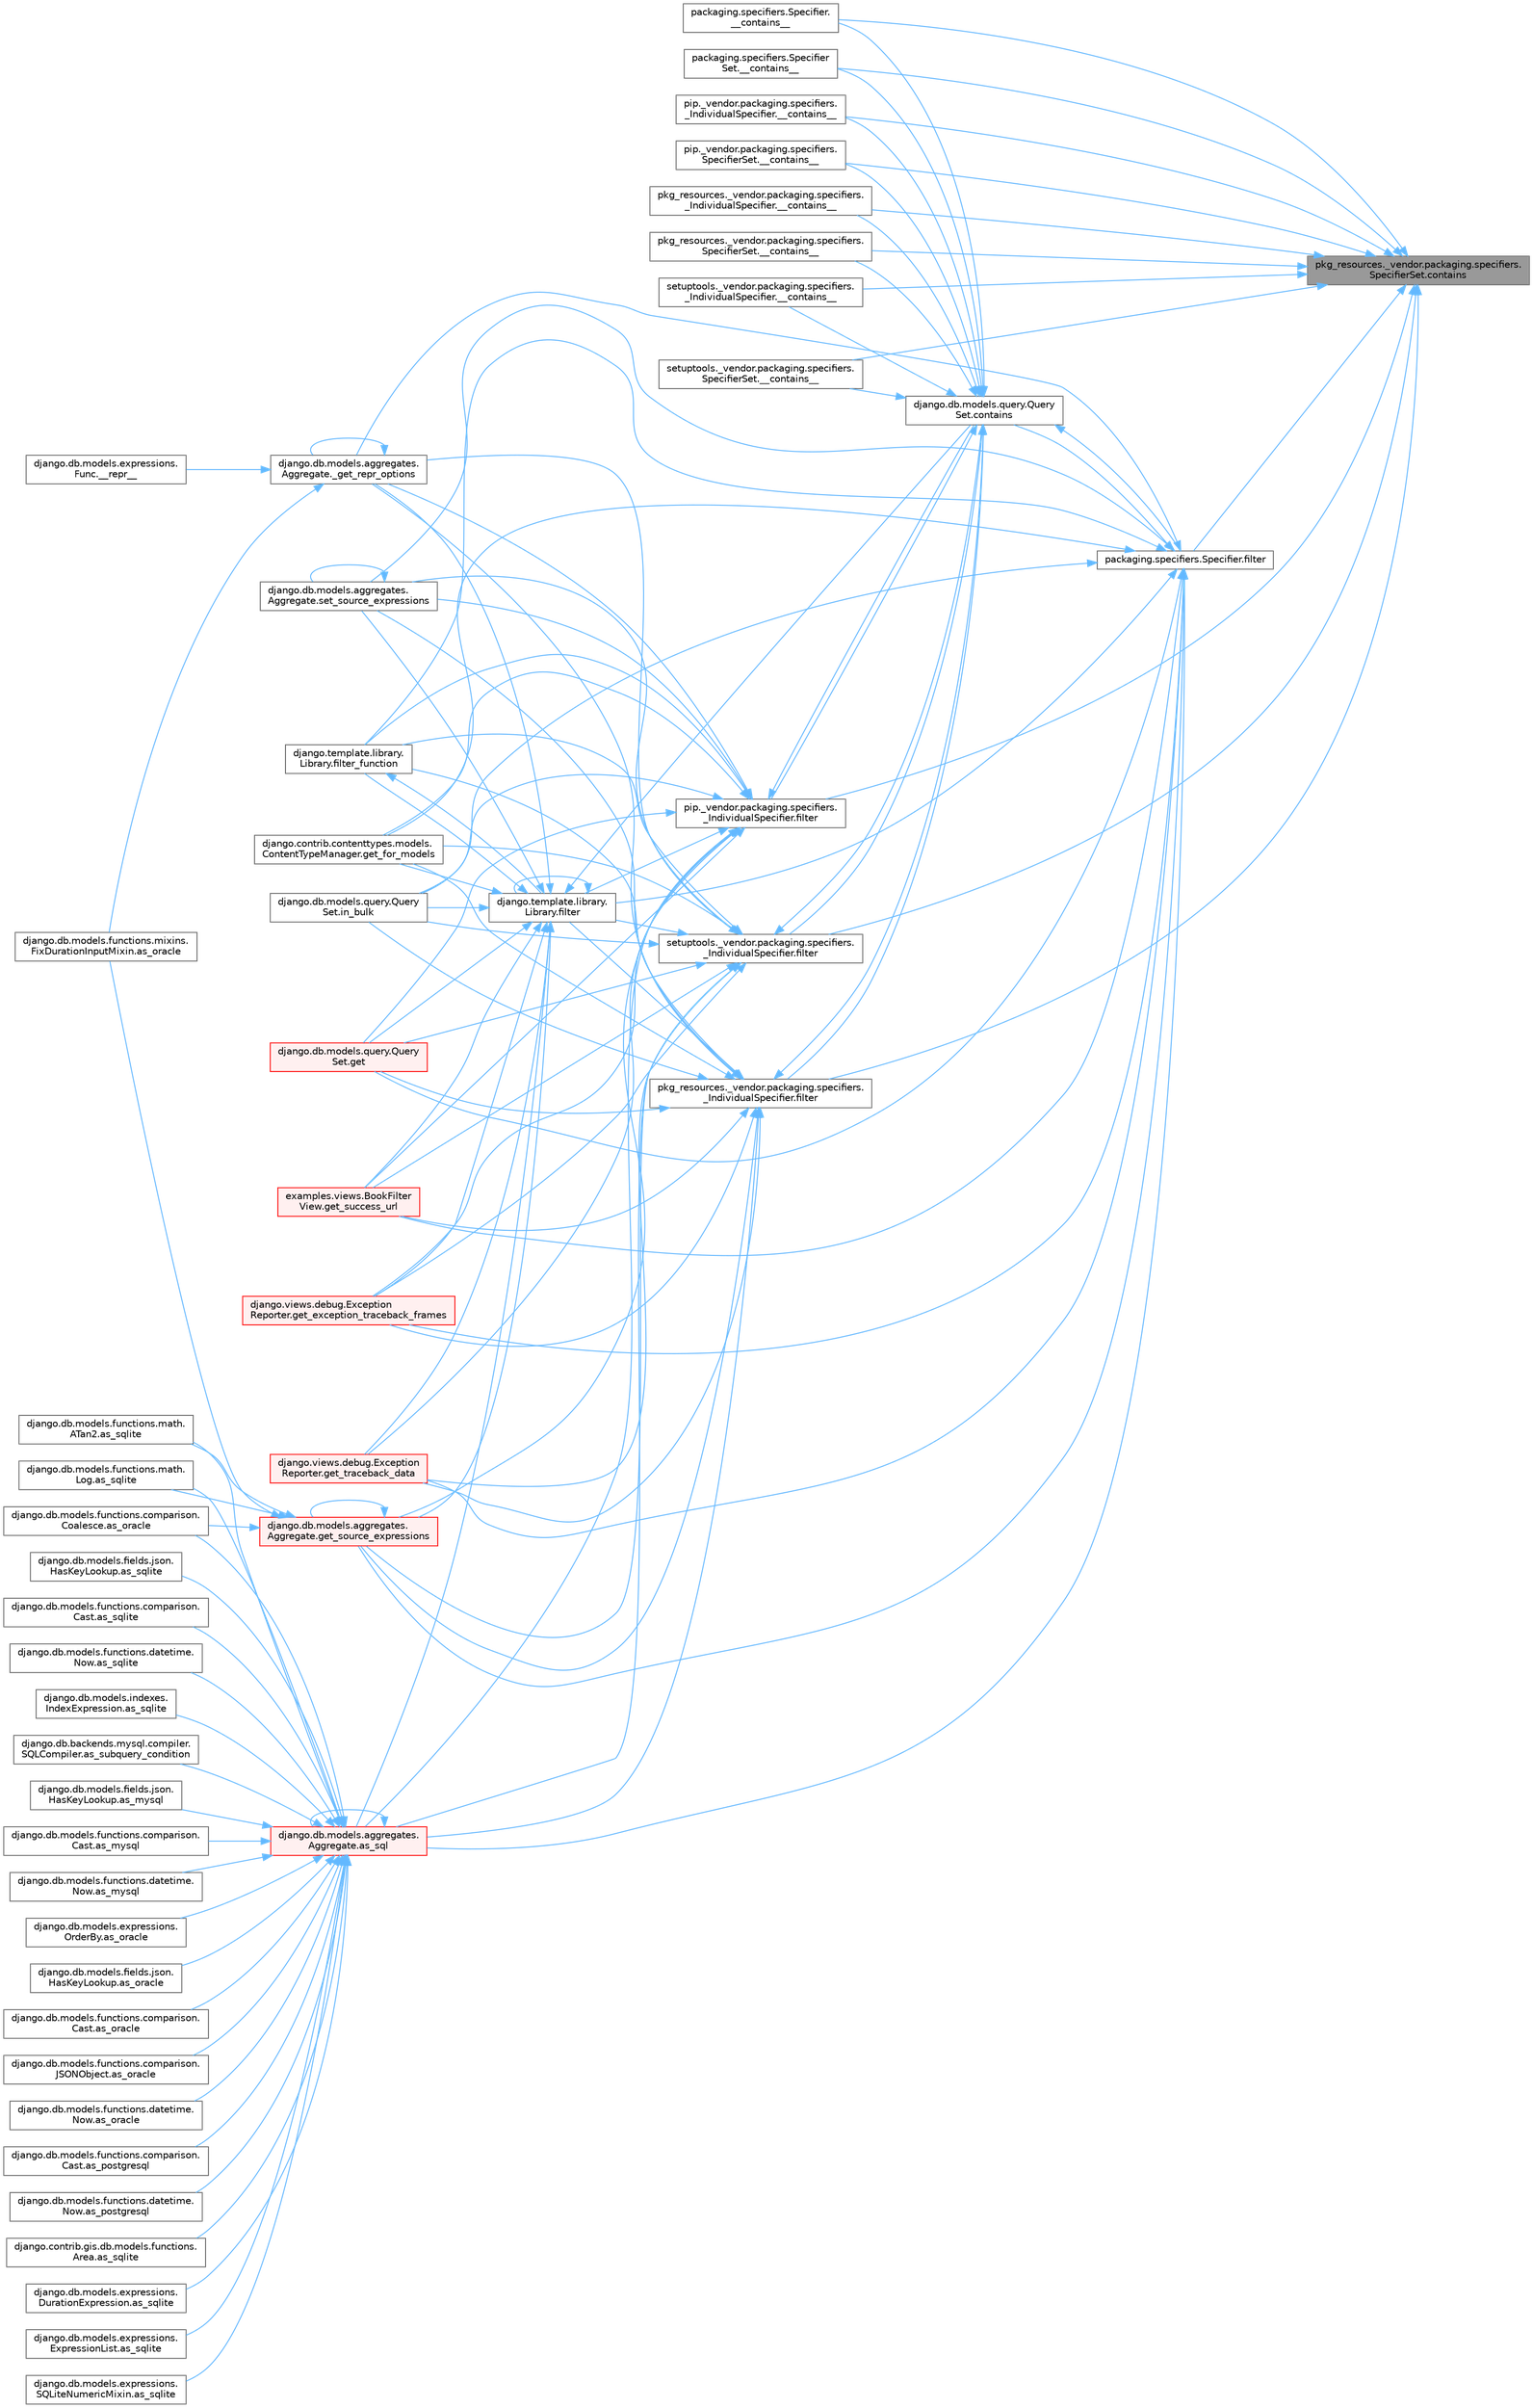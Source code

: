 digraph "pkg_resources._vendor.packaging.specifiers.SpecifierSet.contains"
{
 // LATEX_PDF_SIZE
  bgcolor="transparent";
  edge [fontname=Helvetica,fontsize=10,labelfontname=Helvetica,labelfontsize=10];
  node [fontname=Helvetica,fontsize=10,shape=box,height=0.2,width=0.4];
  rankdir="RL";
  Node1 [id="Node000001",label="pkg_resources._vendor.packaging.specifiers.\lSpecifierSet.contains",height=0.2,width=0.4,color="gray40", fillcolor="grey60", style="filled", fontcolor="black",tooltip=" "];
  Node1 -> Node2 [id="edge1_Node000001_Node000002",dir="back",color="steelblue1",style="solid",tooltip=" "];
  Node2 [id="Node000002",label="packaging.specifiers.Specifier.\l__contains__",height=0.2,width=0.4,color="grey40", fillcolor="white", style="filled",URL="$classpackaging_1_1specifiers_1_1_specifier.html#adc6d0f14bb1eff89499eea42047f3ba1",tooltip=" "];
  Node1 -> Node3 [id="edge2_Node000001_Node000003",dir="back",color="steelblue1",style="solid",tooltip=" "];
  Node3 [id="Node000003",label="packaging.specifiers.Specifier\lSet.__contains__",height=0.2,width=0.4,color="grey40", fillcolor="white", style="filled",URL="$classpackaging_1_1specifiers_1_1_specifier_set.html#afe431232e3df02a4ebec8ed882319eb4",tooltip=" "];
  Node1 -> Node4 [id="edge3_Node000001_Node000004",dir="back",color="steelblue1",style="solid",tooltip=" "];
  Node4 [id="Node000004",label="pip._vendor.packaging.specifiers.\l_IndividualSpecifier.__contains__",height=0.2,width=0.4,color="grey40", fillcolor="white", style="filled",URL="$classpip_1_1__vendor_1_1packaging_1_1specifiers_1_1___individual_specifier.html#a838b430af2f5ab5d2241a7c0bdd0e99e",tooltip=" "];
  Node1 -> Node5 [id="edge4_Node000001_Node000005",dir="back",color="steelblue1",style="solid",tooltip=" "];
  Node5 [id="Node000005",label="pip._vendor.packaging.specifiers.\lSpecifierSet.__contains__",height=0.2,width=0.4,color="grey40", fillcolor="white", style="filled",URL="$classpip_1_1__vendor_1_1packaging_1_1specifiers_1_1_specifier_set.html#a6129bfedcd20834661d4883f7fbaed86",tooltip=" "];
  Node1 -> Node6 [id="edge5_Node000001_Node000006",dir="back",color="steelblue1",style="solid",tooltip=" "];
  Node6 [id="Node000006",label="pkg_resources._vendor.packaging.specifiers.\l_IndividualSpecifier.__contains__",height=0.2,width=0.4,color="grey40", fillcolor="white", style="filled",URL="$classpkg__resources_1_1__vendor_1_1packaging_1_1specifiers_1_1___individual_specifier.html#a2370a23a1faa6987b992d9e69069aa6b",tooltip=" "];
  Node1 -> Node7 [id="edge6_Node000001_Node000007",dir="back",color="steelblue1",style="solid",tooltip=" "];
  Node7 [id="Node000007",label="pkg_resources._vendor.packaging.specifiers.\lSpecifierSet.__contains__",height=0.2,width=0.4,color="grey40", fillcolor="white", style="filled",URL="$classpkg__resources_1_1__vendor_1_1packaging_1_1specifiers_1_1_specifier_set.html#aad5022ca5dea895ec350e338ba308529",tooltip=" "];
  Node1 -> Node8 [id="edge7_Node000001_Node000008",dir="back",color="steelblue1",style="solid",tooltip=" "];
  Node8 [id="Node000008",label="setuptools._vendor.packaging.specifiers.\l_IndividualSpecifier.__contains__",height=0.2,width=0.4,color="grey40", fillcolor="white", style="filled",URL="$classsetuptools_1_1__vendor_1_1packaging_1_1specifiers_1_1___individual_specifier.html#aff90cdb7b48e1e261461d10f6bbe8c5e",tooltip=" "];
  Node1 -> Node9 [id="edge8_Node000001_Node000009",dir="back",color="steelblue1",style="solid",tooltip=" "];
  Node9 [id="Node000009",label="setuptools._vendor.packaging.specifiers.\lSpecifierSet.__contains__",height=0.2,width=0.4,color="grey40", fillcolor="white", style="filled",URL="$classsetuptools_1_1__vendor_1_1packaging_1_1specifiers_1_1_specifier_set.html#a44a6f0f6a924c5c4fb150fff13c089c6",tooltip=" "];
  Node1 -> Node10 [id="edge9_Node000001_Node000010",dir="back",color="steelblue1",style="solid",tooltip=" "];
  Node10 [id="Node000010",label="packaging.specifiers.Specifier.filter",height=0.2,width=0.4,color="grey40", fillcolor="white", style="filled",URL="$classpackaging_1_1specifiers_1_1_specifier.html#a22d9e14c5343d89e742b098b6d7997f7",tooltip=" "];
  Node10 -> Node11 [id="edge10_Node000010_Node000011",dir="back",color="steelblue1",style="solid",tooltip=" "];
  Node11 [id="Node000011",label="django.db.models.aggregates.\lAggregate._get_repr_options",height=0.2,width=0.4,color="grey40", fillcolor="white", style="filled",URL="$classdjango_1_1db_1_1models_1_1aggregates_1_1_aggregate.html#a9256cb09b47d2922447ef2d7e78a9cc7",tooltip=" "];
  Node11 -> Node12 [id="edge11_Node000011_Node000012",dir="back",color="steelblue1",style="solid",tooltip=" "];
  Node12 [id="Node000012",label="django.db.models.expressions.\lFunc.__repr__",height=0.2,width=0.4,color="grey40", fillcolor="white", style="filled",URL="$classdjango_1_1db_1_1models_1_1expressions_1_1_func.html#ad1ef3800339ee0fc7cb10de00f83dc79",tooltip=" "];
  Node11 -> Node11 [id="edge12_Node000011_Node000011",dir="back",color="steelblue1",style="solid",tooltip=" "];
  Node11 -> Node13 [id="edge13_Node000011_Node000013",dir="back",color="steelblue1",style="solid",tooltip=" "];
  Node13 [id="Node000013",label="django.db.models.functions.mixins.\lFixDurationInputMixin.as_oracle",height=0.2,width=0.4,color="grey40", fillcolor="white", style="filled",URL="$classdjango_1_1db_1_1models_1_1functions_1_1mixins_1_1_fix_duration_input_mixin.html#a2e5d6957724a89d03541cc897b6e6e53",tooltip=" "];
  Node10 -> Node14 [id="edge14_Node000010_Node000014",dir="back",color="steelblue1",style="solid",tooltip=" "];
  Node14 [id="Node000014",label="django.db.models.aggregates.\lAggregate.as_sql",height=0.2,width=0.4,color="red", fillcolor="#FFF0F0", style="filled",URL="$classdjango_1_1db_1_1models_1_1aggregates_1_1_aggregate.html#aeb213202f480fabf5956d513efab08d6",tooltip=" "];
  Node14 -> Node15 [id="edge15_Node000014_Node000015",dir="back",color="steelblue1",style="solid",tooltip=" "];
  Node15 [id="Node000015",label="django.db.models.fields.json.\lHasKeyLookup.as_mysql",height=0.2,width=0.4,color="grey40", fillcolor="white", style="filled",URL="$classdjango_1_1db_1_1models_1_1fields_1_1json_1_1_has_key_lookup.html#a10f67427287f2c0ea32513ca6f481e96",tooltip=" "];
  Node14 -> Node16 [id="edge16_Node000014_Node000016",dir="back",color="steelblue1",style="solid",tooltip=" "];
  Node16 [id="Node000016",label="django.db.models.functions.comparison.\lCast.as_mysql",height=0.2,width=0.4,color="grey40", fillcolor="white", style="filled",URL="$classdjango_1_1db_1_1models_1_1functions_1_1comparison_1_1_cast.html#a447737891e955909c6a381529a67a84e",tooltip=" "];
  Node14 -> Node17 [id="edge17_Node000014_Node000017",dir="back",color="steelblue1",style="solid",tooltip=" "];
  Node17 [id="Node000017",label="django.db.models.functions.datetime.\lNow.as_mysql",height=0.2,width=0.4,color="grey40", fillcolor="white", style="filled",URL="$classdjango_1_1db_1_1models_1_1functions_1_1datetime_1_1_now.html#a070a9334fb198086c0c4e96e9725d92b",tooltip=" "];
  Node14 -> Node18 [id="edge18_Node000014_Node000018",dir="back",color="steelblue1",style="solid",tooltip=" "];
  Node18 [id="Node000018",label="django.db.models.expressions.\lOrderBy.as_oracle",height=0.2,width=0.4,color="grey40", fillcolor="white", style="filled",URL="$classdjango_1_1db_1_1models_1_1expressions_1_1_order_by.html#af9b6ede9b0df85d6bcf54f983b3a8f6a",tooltip=" "];
  Node14 -> Node19 [id="edge19_Node000014_Node000019",dir="back",color="steelblue1",style="solid",tooltip=" "];
  Node19 [id="Node000019",label="django.db.models.fields.json.\lHasKeyLookup.as_oracle",height=0.2,width=0.4,color="grey40", fillcolor="white", style="filled",URL="$classdjango_1_1db_1_1models_1_1fields_1_1json_1_1_has_key_lookup.html#afbb88aa4fb23b3ec3acdc695c2f52398",tooltip=" "];
  Node14 -> Node20 [id="edge20_Node000014_Node000020",dir="back",color="steelblue1",style="solid",tooltip=" "];
  Node20 [id="Node000020",label="django.db.models.functions.comparison.\lCast.as_oracle",height=0.2,width=0.4,color="grey40", fillcolor="white", style="filled",URL="$classdjango_1_1db_1_1models_1_1functions_1_1comparison_1_1_cast.html#ad466cd7ca85dc257d9e2718f41a263ec",tooltip=" "];
  Node14 -> Node21 [id="edge21_Node000014_Node000021",dir="back",color="steelblue1",style="solid",tooltip=" "];
  Node21 [id="Node000021",label="django.db.models.functions.comparison.\lCoalesce.as_oracle",height=0.2,width=0.4,color="grey40", fillcolor="white", style="filled",URL="$classdjango_1_1db_1_1models_1_1functions_1_1comparison_1_1_coalesce.html#a1bbeea180ef3ef4d8ba5d51d33d6ef85",tooltip=" "];
  Node14 -> Node22 [id="edge22_Node000014_Node000022",dir="back",color="steelblue1",style="solid",tooltip=" "];
  Node22 [id="Node000022",label="django.db.models.functions.comparison.\lJSONObject.as_oracle",height=0.2,width=0.4,color="grey40", fillcolor="white", style="filled",URL="$classdjango_1_1db_1_1models_1_1functions_1_1comparison_1_1_j_s_o_n_object.html#a4b4fa1161d27b0a9bbbdd0370e9af364",tooltip=" "];
  Node14 -> Node23 [id="edge23_Node000014_Node000023",dir="back",color="steelblue1",style="solid",tooltip=" "];
  Node23 [id="Node000023",label="django.db.models.functions.datetime.\lNow.as_oracle",height=0.2,width=0.4,color="grey40", fillcolor="white", style="filled",URL="$classdjango_1_1db_1_1models_1_1functions_1_1datetime_1_1_now.html#ad5e1ae918a5c4d39f675f98280440538",tooltip=" "];
  Node14 -> Node24 [id="edge24_Node000014_Node000024",dir="back",color="steelblue1",style="solid",tooltip=" "];
  Node24 [id="Node000024",label="django.db.models.functions.comparison.\lCast.as_postgresql",height=0.2,width=0.4,color="grey40", fillcolor="white", style="filled",URL="$classdjango_1_1db_1_1models_1_1functions_1_1comparison_1_1_cast.html#ae51aa6aa6fe8ca7064d8bca2f8e05188",tooltip=" "];
  Node14 -> Node25 [id="edge25_Node000014_Node000025",dir="back",color="steelblue1",style="solid",tooltip=" "];
  Node25 [id="Node000025",label="django.db.models.functions.datetime.\lNow.as_postgresql",height=0.2,width=0.4,color="grey40", fillcolor="white", style="filled",URL="$classdjango_1_1db_1_1models_1_1functions_1_1datetime_1_1_now.html#af1402a88867fc6d69f3f56f655f37fca",tooltip=" "];
  Node14 -> Node14 [id="edge26_Node000014_Node000014",dir="back",color="steelblue1",style="solid",tooltip=" "];
  Node14 -> Node26 [id="edge27_Node000014_Node000026",dir="back",color="steelblue1",style="solid",tooltip=" "];
  Node26 [id="Node000026",label="django.contrib.gis.db.models.functions.\lArea.as_sqlite",height=0.2,width=0.4,color="grey40", fillcolor="white", style="filled",URL="$classdjango_1_1contrib_1_1gis_1_1db_1_1models_1_1functions_1_1_area.html#ab8bfa3d35d4368e04318069dd28bd2ca",tooltip=" "];
  Node14 -> Node27 [id="edge28_Node000014_Node000027",dir="back",color="steelblue1",style="solid",tooltip=" "];
  Node27 [id="Node000027",label="django.db.models.expressions.\lDurationExpression.as_sqlite",height=0.2,width=0.4,color="grey40", fillcolor="white", style="filled",URL="$classdjango_1_1db_1_1models_1_1expressions_1_1_duration_expression.html#a5f33f70ca03904ce9b2e9824652e9fff",tooltip=" "];
  Node14 -> Node28 [id="edge29_Node000014_Node000028",dir="back",color="steelblue1",style="solid",tooltip=" "];
  Node28 [id="Node000028",label="django.db.models.expressions.\lExpressionList.as_sqlite",height=0.2,width=0.4,color="grey40", fillcolor="white", style="filled",URL="$classdjango_1_1db_1_1models_1_1expressions_1_1_expression_list.html#ae577275a98dec786535830e8d24aa13e",tooltip=" "];
  Node14 -> Node29 [id="edge30_Node000014_Node000029",dir="back",color="steelblue1",style="solid",tooltip=" "];
  Node29 [id="Node000029",label="django.db.models.expressions.\lSQLiteNumericMixin.as_sqlite",height=0.2,width=0.4,color="grey40", fillcolor="white", style="filled",URL="$classdjango_1_1db_1_1models_1_1expressions_1_1_s_q_lite_numeric_mixin.html#a7c649b97074b00e095c4ee2b3bc62482",tooltip=" "];
  Node14 -> Node30 [id="edge31_Node000014_Node000030",dir="back",color="steelblue1",style="solid",tooltip=" "];
  Node30 [id="Node000030",label="django.db.models.fields.json.\lHasKeyLookup.as_sqlite",height=0.2,width=0.4,color="grey40", fillcolor="white", style="filled",URL="$classdjango_1_1db_1_1models_1_1fields_1_1json_1_1_has_key_lookup.html#aaa01efd0fa197e203c40f6f05b000141",tooltip=" "];
  Node14 -> Node31 [id="edge32_Node000014_Node000031",dir="back",color="steelblue1",style="solid",tooltip=" "];
  Node31 [id="Node000031",label="django.db.models.functions.comparison.\lCast.as_sqlite",height=0.2,width=0.4,color="grey40", fillcolor="white", style="filled",URL="$classdjango_1_1db_1_1models_1_1functions_1_1comparison_1_1_cast.html#a1943b51797a168ff6a3ad37005086d8c",tooltip=" "];
  Node14 -> Node32 [id="edge33_Node000014_Node000032",dir="back",color="steelblue1",style="solid",tooltip=" "];
  Node32 [id="Node000032",label="django.db.models.functions.datetime.\lNow.as_sqlite",height=0.2,width=0.4,color="grey40", fillcolor="white", style="filled",URL="$classdjango_1_1db_1_1models_1_1functions_1_1datetime_1_1_now.html#a5525700866738572645141dd6f2ef41c",tooltip=" "];
  Node14 -> Node33 [id="edge34_Node000014_Node000033",dir="back",color="steelblue1",style="solid",tooltip=" "];
  Node33 [id="Node000033",label="django.db.models.functions.math.\lATan2.as_sqlite",height=0.2,width=0.4,color="grey40", fillcolor="white", style="filled",URL="$classdjango_1_1db_1_1models_1_1functions_1_1math_1_1_a_tan2.html#ac343d11000341dfc431de19f416ea4b6",tooltip=" "];
  Node14 -> Node34 [id="edge35_Node000014_Node000034",dir="back",color="steelblue1",style="solid",tooltip=" "];
  Node34 [id="Node000034",label="django.db.models.functions.math.\lLog.as_sqlite",height=0.2,width=0.4,color="grey40", fillcolor="white", style="filled",URL="$classdjango_1_1db_1_1models_1_1functions_1_1math_1_1_log.html#afcc146563033738d87dd1dc17d005111",tooltip=" "];
  Node14 -> Node35 [id="edge36_Node000014_Node000035",dir="back",color="steelblue1",style="solid",tooltip=" "];
  Node35 [id="Node000035",label="django.db.models.indexes.\lIndexExpression.as_sqlite",height=0.2,width=0.4,color="grey40", fillcolor="white", style="filled",URL="$classdjango_1_1db_1_1models_1_1indexes_1_1_index_expression.html#af6e5b161cb97d0b8bce944455e8e0d53",tooltip=" "];
  Node14 -> Node36 [id="edge37_Node000014_Node000036",dir="back",color="steelblue1",style="solid",tooltip=" "];
  Node36 [id="Node000036",label="django.db.backends.mysql.compiler.\lSQLCompiler.as_subquery_condition",height=0.2,width=0.4,color="grey40", fillcolor="white", style="filled",URL="$classdjango_1_1db_1_1backends_1_1mysql_1_1compiler_1_1_s_q_l_compiler.html#ab79da4712a24ed75ce13002a54fe8d46",tooltip=" "];
  Node10 -> Node43 [id="edge38_Node000010_Node000043",dir="back",color="steelblue1",style="solid",tooltip=" "];
  Node43 [id="Node000043",label="django.db.models.query.Query\lSet.contains",height=0.2,width=0.4,color="grey40", fillcolor="white", style="filled",URL="$classdjango_1_1db_1_1models_1_1query_1_1_query_set.html#a242e569a4bce6723adc3e71fdc69b70f",tooltip=" "];
  Node43 -> Node2 [id="edge39_Node000043_Node000002",dir="back",color="steelblue1",style="solid",tooltip=" "];
  Node43 -> Node3 [id="edge40_Node000043_Node000003",dir="back",color="steelblue1",style="solid",tooltip=" "];
  Node43 -> Node4 [id="edge41_Node000043_Node000004",dir="back",color="steelblue1",style="solid",tooltip=" "];
  Node43 -> Node5 [id="edge42_Node000043_Node000005",dir="back",color="steelblue1",style="solid",tooltip=" "];
  Node43 -> Node6 [id="edge43_Node000043_Node000006",dir="back",color="steelblue1",style="solid",tooltip=" "];
  Node43 -> Node7 [id="edge44_Node000043_Node000007",dir="back",color="steelblue1",style="solid",tooltip=" "];
  Node43 -> Node8 [id="edge45_Node000043_Node000008",dir="back",color="steelblue1",style="solid",tooltip=" "];
  Node43 -> Node9 [id="edge46_Node000043_Node000009",dir="back",color="steelblue1",style="solid",tooltip=" "];
  Node43 -> Node10 [id="edge47_Node000043_Node000010",dir="back",color="steelblue1",style="solid",tooltip=" "];
  Node43 -> Node44 [id="edge48_Node000043_Node000044",dir="back",color="steelblue1",style="solid",tooltip=" "];
  Node44 [id="Node000044",label="pip._vendor.packaging.specifiers.\l_IndividualSpecifier.filter",height=0.2,width=0.4,color="grey40", fillcolor="white", style="filled",URL="$classpip_1_1__vendor_1_1packaging_1_1specifiers_1_1___individual_specifier.html#a6203976cfa5ddd6a1f47f8dfe0669fd7",tooltip=" "];
  Node44 -> Node11 [id="edge49_Node000044_Node000011",dir="back",color="steelblue1",style="solid",tooltip=" "];
  Node44 -> Node14 [id="edge50_Node000044_Node000014",dir="back",color="steelblue1",style="solid",tooltip=" "];
  Node44 -> Node43 [id="edge51_Node000044_Node000043",dir="back",color="steelblue1",style="solid",tooltip=" "];
  Node44 -> Node45 [id="edge52_Node000044_Node000045",dir="back",color="steelblue1",style="solid",tooltip=" "];
  Node45 [id="Node000045",label="django.template.library.\lLibrary.filter",height=0.2,width=0.4,color="grey40", fillcolor="white", style="filled",URL="$classdjango_1_1template_1_1library_1_1_library.html#ac67bb1211ffc0354d5bf33029a58aa43",tooltip=" "];
  Node45 -> Node11 [id="edge53_Node000045_Node000011",dir="back",color="steelblue1",style="solid",tooltip=" "];
  Node45 -> Node14 [id="edge54_Node000045_Node000014",dir="back",color="steelblue1",style="solid",tooltip=" "];
  Node45 -> Node43 [id="edge55_Node000045_Node000043",dir="back",color="steelblue1",style="solid",tooltip=" "];
  Node45 -> Node45 [id="edge56_Node000045_Node000045",dir="back",color="steelblue1",style="solid",tooltip=" "];
  Node45 -> Node46 [id="edge57_Node000045_Node000046",dir="back",color="steelblue1",style="solid",tooltip=" "];
  Node46 [id="Node000046",label="django.template.library.\lLibrary.filter_function",height=0.2,width=0.4,color="grey40", fillcolor="white", style="filled",URL="$classdjango_1_1template_1_1library_1_1_library.html#ac31ca4b9799430f0623aea9d177a04dc",tooltip=" "];
  Node46 -> Node45 [id="edge58_Node000046_Node000045",dir="back",color="steelblue1",style="solid",tooltip=" "];
  Node45 -> Node47 [id="edge59_Node000045_Node000047",dir="back",color="steelblue1",style="solid",tooltip=" "];
  Node47 [id="Node000047",label="django.db.models.query.Query\lSet.get",height=0.2,width=0.4,color="red", fillcolor="#FFF0F0", style="filled",URL="$classdjango_1_1db_1_1models_1_1query_1_1_query_set.html#afe9afa909843984d4fa4c2555f0f1310",tooltip=" "];
  Node45 -> Node2610 [id="edge60_Node000045_Node002610",dir="back",color="steelblue1",style="solid",tooltip=" "];
  Node2610 [id="Node002610",label="django.views.debug.Exception\lReporter.get_exception_traceback_frames",height=0.2,width=0.4,color="red", fillcolor="#FFF0F0", style="filled",URL="$classdjango_1_1views_1_1debug_1_1_exception_reporter.html#a326b08b3941038a5504f8e0a846bae68",tooltip=" "];
  Node45 -> Node694 [id="edge61_Node000045_Node000694",dir="back",color="steelblue1",style="solid",tooltip=" "];
  Node694 [id="Node000694",label="django.contrib.contenttypes.models.\lContentTypeManager.get_for_models",height=0.2,width=0.4,color="grey40", fillcolor="white", style="filled",URL="$classdjango_1_1contrib_1_1contenttypes_1_1models_1_1_content_type_manager.html#a541a2e215680799739b6f8c1b19ddda4",tooltip=" "];
  Node45 -> Node2612 [id="edge62_Node000045_Node002612",dir="back",color="steelblue1",style="solid",tooltip=" "];
  Node2612 [id="Node002612",label="django.db.models.aggregates.\lAggregate.get_source_expressions",height=0.2,width=0.4,color="red", fillcolor="#FFF0F0", style="filled",URL="$classdjango_1_1db_1_1models_1_1aggregates_1_1_aggregate.html#a4a47839518c013f780a931e4bcf2d4f1",tooltip=" "];
  Node2612 -> Node21 [id="edge63_Node002612_Node000021",dir="back",color="steelblue1",style="solid",tooltip=" "];
  Node2612 -> Node13 [id="edge64_Node002612_Node000013",dir="back",color="steelblue1",style="solid",tooltip=" "];
  Node2612 -> Node33 [id="edge65_Node002612_Node000033",dir="back",color="steelblue1",style="solid",tooltip=" "];
  Node2612 -> Node34 [id="edge66_Node002612_Node000034",dir="back",color="steelblue1",style="solid",tooltip=" "];
  Node2612 -> Node2612 [id="edge67_Node002612_Node002612",dir="back",color="steelblue1",style="solid",tooltip=" "];
  Node45 -> Node2614 [id="edge68_Node000045_Node002614",dir="back",color="steelblue1",style="solid",tooltip=" "];
  Node2614 [id="Node002614",label="examples.views.BookFilter\lView.get_success_url",height=0.2,width=0.4,color="red", fillcolor="#FFF0F0", style="filled",URL="$classexamples_1_1views_1_1_book_filter_view.html#aa2850ac24b9acf2933ac3db160ee5a56",tooltip=" "];
  Node45 -> Node158 [id="edge69_Node000045_Node000158",dir="back",color="steelblue1",style="solid",tooltip=" "];
  Node158 [id="Node000158",label="django.views.debug.Exception\lReporter.get_traceback_data",height=0.2,width=0.4,color="red", fillcolor="#FFF0F0", style="filled",URL="$classdjango_1_1views_1_1debug_1_1_exception_reporter.html#ada9d00ba4c901b186db405e92ebbc211",tooltip=" "];
  Node45 -> Node2615 [id="edge70_Node000045_Node002615",dir="back",color="steelblue1",style="solid",tooltip=" "];
  Node2615 [id="Node002615",label="django.db.models.query.Query\lSet.in_bulk",height=0.2,width=0.4,color="grey40", fillcolor="white", style="filled",URL="$classdjango_1_1db_1_1models_1_1query_1_1_query_set.html#a5958a37586e4e5a39b6b2f8e3fa65d86",tooltip=" "];
  Node45 -> Node2616 [id="edge71_Node000045_Node002616",dir="back",color="steelblue1",style="solid",tooltip=" "];
  Node2616 [id="Node002616",label="django.db.models.aggregates.\lAggregate.set_source_expressions",height=0.2,width=0.4,color="grey40", fillcolor="white", style="filled",URL="$classdjango_1_1db_1_1models_1_1aggregates_1_1_aggregate.html#ae123c87f582b2a3de60590013454b69f",tooltip=" "];
  Node2616 -> Node2616 [id="edge72_Node002616_Node002616",dir="back",color="steelblue1",style="solid",tooltip=" "];
  Node44 -> Node46 [id="edge73_Node000044_Node000046",dir="back",color="steelblue1",style="solid",tooltip=" "];
  Node44 -> Node47 [id="edge74_Node000044_Node000047",dir="back",color="steelblue1",style="solid",tooltip=" "];
  Node44 -> Node2610 [id="edge75_Node000044_Node002610",dir="back",color="steelblue1",style="solid",tooltip=" "];
  Node44 -> Node694 [id="edge76_Node000044_Node000694",dir="back",color="steelblue1",style="solid",tooltip=" "];
  Node44 -> Node2612 [id="edge77_Node000044_Node002612",dir="back",color="steelblue1",style="solid",tooltip=" "];
  Node44 -> Node2614 [id="edge78_Node000044_Node002614",dir="back",color="steelblue1",style="solid",tooltip=" "];
  Node44 -> Node158 [id="edge79_Node000044_Node000158",dir="back",color="steelblue1",style="solid",tooltip=" "];
  Node44 -> Node2615 [id="edge80_Node000044_Node002615",dir="back",color="steelblue1",style="solid",tooltip=" "];
  Node44 -> Node2616 [id="edge81_Node000044_Node002616",dir="back",color="steelblue1",style="solid",tooltip=" "];
  Node43 -> Node3177 [id="edge82_Node000043_Node003177",dir="back",color="steelblue1",style="solid",tooltip=" "];
  Node3177 [id="Node003177",label="pkg_resources._vendor.packaging.specifiers.\l_IndividualSpecifier.filter",height=0.2,width=0.4,color="grey40", fillcolor="white", style="filled",URL="$classpkg__resources_1_1__vendor_1_1packaging_1_1specifiers_1_1___individual_specifier.html#ad284c0e05b23f4b6838266492c00fc3e",tooltip=" "];
  Node3177 -> Node11 [id="edge83_Node003177_Node000011",dir="back",color="steelblue1",style="solid",tooltip=" "];
  Node3177 -> Node14 [id="edge84_Node003177_Node000014",dir="back",color="steelblue1",style="solid",tooltip=" "];
  Node3177 -> Node43 [id="edge85_Node003177_Node000043",dir="back",color="steelblue1",style="solid",tooltip=" "];
  Node3177 -> Node45 [id="edge86_Node003177_Node000045",dir="back",color="steelblue1",style="solid",tooltip=" "];
  Node3177 -> Node46 [id="edge87_Node003177_Node000046",dir="back",color="steelblue1",style="solid",tooltip=" "];
  Node3177 -> Node47 [id="edge88_Node003177_Node000047",dir="back",color="steelblue1",style="solid",tooltip=" "];
  Node3177 -> Node2610 [id="edge89_Node003177_Node002610",dir="back",color="steelblue1",style="solid",tooltip=" "];
  Node3177 -> Node694 [id="edge90_Node003177_Node000694",dir="back",color="steelblue1",style="solid",tooltip=" "];
  Node3177 -> Node2612 [id="edge91_Node003177_Node002612",dir="back",color="steelblue1",style="solid",tooltip=" "];
  Node3177 -> Node2614 [id="edge92_Node003177_Node002614",dir="back",color="steelblue1",style="solid",tooltip=" "];
  Node3177 -> Node158 [id="edge93_Node003177_Node000158",dir="back",color="steelblue1",style="solid",tooltip=" "];
  Node3177 -> Node2615 [id="edge94_Node003177_Node002615",dir="back",color="steelblue1",style="solid",tooltip=" "];
  Node3177 -> Node2616 [id="edge95_Node003177_Node002616",dir="back",color="steelblue1",style="solid",tooltip=" "];
  Node43 -> Node3178 [id="edge96_Node000043_Node003178",dir="back",color="steelblue1",style="solid",tooltip=" "];
  Node3178 [id="Node003178",label="setuptools._vendor.packaging.specifiers.\l_IndividualSpecifier.filter",height=0.2,width=0.4,color="grey40", fillcolor="white", style="filled",URL="$classsetuptools_1_1__vendor_1_1packaging_1_1specifiers_1_1___individual_specifier.html#a7f35b396bffe2a5276887eda17fd660b",tooltip=" "];
  Node3178 -> Node11 [id="edge97_Node003178_Node000011",dir="back",color="steelblue1",style="solid",tooltip=" "];
  Node3178 -> Node14 [id="edge98_Node003178_Node000014",dir="back",color="steelblue1",style="solid",tooltip=" "];
  Node3178 -> Node43 [id="edge99_Node003178_Node000043",dir="back",color="steelblue1",style="solid",tooltip=" "];
  Node3178 -> Node45 [id="edge100_Node003178_Node000045",dir="back",color="steelblue1",style="solid",tooltip=" "];
  Node3178 -> Node46 [id="edge101_Node003178_Node000046",dir="back",color="steelblue1",style="solid",tooltip=" "];
  Node3178 -> Node47 [id="edge102_Node003178_Node000047",dir="back",color="steelblue1",style="solid",tooltip=" "];
  Node3178 -> Node2610 [id="edge103_Node003178_Node002610",dir="back",color="steelblue1",style="solid",tooltip=" "];
  Node3178 -> Node694 [id="edge104_Node003178_Node000694",dir="back",color="steelblue1",style="solid",tooltip=" "];
  Node3178 -> Node2612 [id="edge105_Node003178_Node002612",dir="back",color="steelblue1",style="solid",tooltip=" "];
  Node3178 -> Node2614 [id="edge106_Node003178_Node002614",dir="back",color="steelblue1",style="solid",tooltip=" "];
  Node3178 -> Node158 [id="edge107_Node003178_Node000158",dir="back",color="steelblue1",style="solid",tooltip=" "];
  Node3178 -> Node2615 [id="edge108_Node003178_Node002615",dir="back",color="steelblue1",style="solid",tooltip=" "];
  Node3178 -> Node2616 [id="edge109_Node003178_Node002616",dir="back",color="steelblue1",style="solid",tooltip=" "];
  Node10 -> Node45 [id="edge110_Node000010_Node000045",dir="back",color="steelblue1",style="solid",tooltip=" "];
  Node10 -> Node46 [id="edge111_Node000010_Node000046",dir="back",color="steelblue1",style="solid",tooltip=" "];
  Node10 -> Node47 [id="edge112_Node000010_Node000047",dir="back",color="steelblue1",style="solid",tooltip=" "];
  Node10 -> Node2610 [id="edge113_Node000010_Node002610",dir="back",color="steelblue1",style="solid",tooltip=" "];
  Node10 -> Node694 [id="edge114_Node000010_Node000694",dir="back",color="steelblue1",style="solid",tooltip=" "];
  Node10 -> Node2612 [id="edge115_Node000010_Node002612",dir="back",color="steelblue1",style="solid",tooltip=" "];
  Node10 -> Node2614 [id="edge116_Node000010_Node002614",dir="back",color="steelblue1",style="solid",tooltip=" "];
  Node10 -> Node158 [id="edge117_Node000010_Node000158",dir="back",color="steelblue1",style="solid",tooltip=" "];
  Node10 -> Node2615 [id="edge118_Node000010_Node002615",dir="back",color="steelblue1",style="solid",tooltip=" "];
  Node10 -> Node2616 [id="edge119_Node000010_Node002616",dir="back",color="steelblue1",style="solid",tooltip=" "];
  Node1 -> Node44 [id="edge120_Node000001_Node000044",dir="back",color="steelblue1",style="solid",tooltip=" "];
  Node1 -> Node3177 [id="edge121_Node000001_Node003177",dir="back",color="steelblue1",style="solid",tooltip=" "];
  Node1 -> Node3178 [id="edge122_Node000001_Node003178",dir="back",color="steelblue1",style="solid",tooltip=" "];
}
